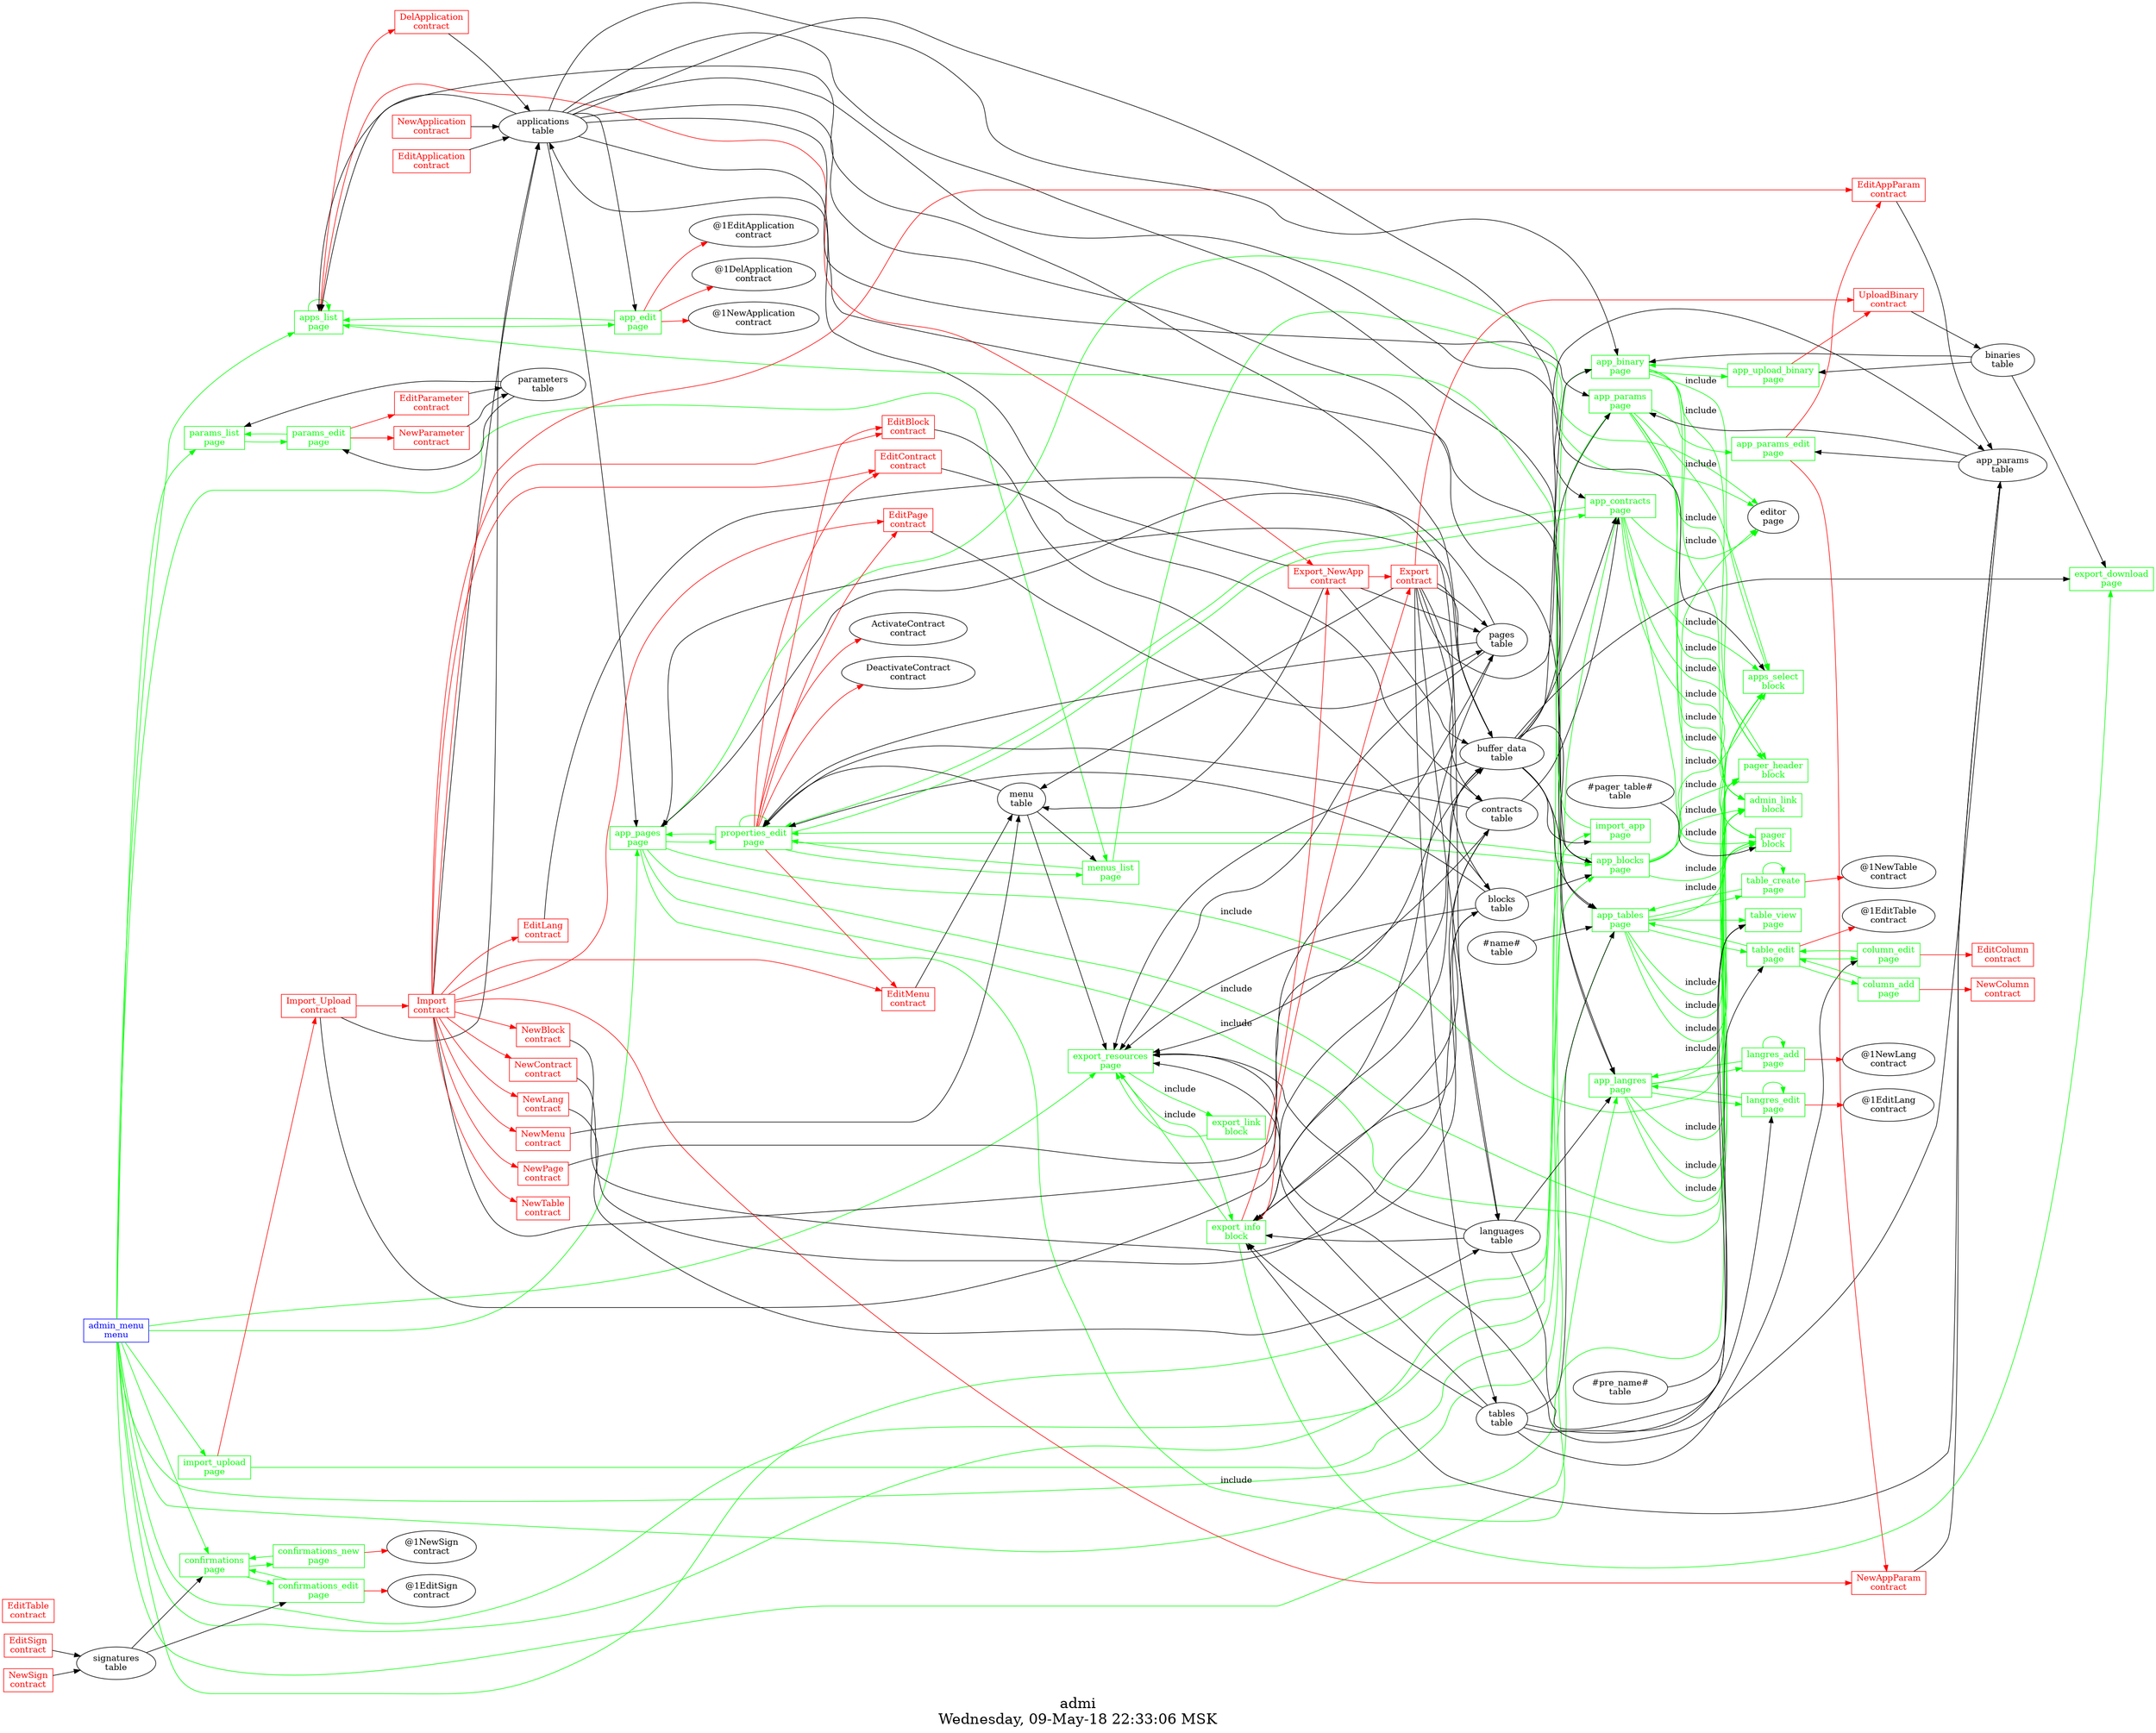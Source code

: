 digraph G {
graph [
  fontsize="24";
  label="admi\nWednesday, 09-May-18 22:33:06 MSK";
  nojustify=true;
  ordering=out;
  rankdir=LR;
  size="30";
];
"admin_menu\nmenu" -> "apps_list\npage"  [ color=green ]
"admin_menu\nmenu" -> "params_list\npage"  [ color=green ]
"admin_menu\nmenu" -> "menus_list\npage"  [ color=green ]
"admin_menu\nmenu" -> "confirmations\npage"  [ color=green ]
"admin_menu\nmenu" -> "import_upload\npage"  [ color=green ]
"admin_menu\nmenu" -> "export_resources\npage"  [ color=green ]
"admin_menu\nmenu" -> "app_pages\npage"  [ color=green ]
"admin_menu\nmenu" -> "app_blocks\npage"  [ color=green ]
"admin_menu\nmenu" -> "app_tables\npage"  [ color=green ]
"admin_menu\nmenu" -> "app_contracts\npage"  [ color=green ]
"admin_menu\nmenu" -> "app_params\npage"  [ color=green ]
"admin_menu\nmenu" -> "app_langres\npage"  [ color=green ]
"admin_menu\nmenu" -> "app_binary\npage"  [ color=green ]
"admin_menu\nmenu" [color=blue, fontcolor=blue, group=menus, shape=record];
"buffer_data\ntable" -> "app_binary\npage"  [ color="" ]
"applications\ntable" -> "app_binary\npage"  [ color="" ]
"binaries\ntable" -> "app_binary\npage"  [ color="" ]
"app_binary\npage" -> "app_upload_binary\npage"  [ color=green ]
"app_binary\npage" -> "apps_select\nblock"  [ color=green, label=include ]
"app_binary\npage" -> "pager_header\nblock"  [ color=green, label=include ]
"app_binary\npage" -> "admin_link\nblock"  [ color=green, label=include ]
"app_binary\npage" -> "pager\nblock"  [ color=green, label=include ]
"app_binary\npage" [color=green, fontcolor=green, group=pages, shape=record];
"buffer_data\ntable" -> "app_blocks\npage"  [ color="" ]
"applications\ntable" -> "app_blocks\npage"  [ color="" ]
"blocks\ntable" -> "app_blocks\npage"  [ color="" ]
"app_blocks\npage" -> "editor\npage"  [ color=green ]
"app_blocks\npage" -> "properties_edit\npage"  [ color=green ]
"app_blocks\npage" -> "apps_select\nblock"  [ color=green, label=include ]
"app_blocks\npage" -> "pager_header\nblock"  [ color=green, label=include ]
"app_blocks\npage" -> "admin_link\nblock"  [ color=green, label=include ]
"app_blocks\npage" -> "pager\nblock"  [ color=green, label=include ]
"app_blocks\npage" [color=green, fontcolor=green, group=pages, shape=record];
"buffer_data\ntable" -> "app_contracts\npage"  [ color="" ]
"applications\ntable" -> "app_contracts\npage"  [ color="" ]
"contracts\ntable" -> "app_contracts\npage"  [ color="" ]
"app_contracts\npage" -> "editor\npage"  [ color=green ]
"app_contracts\npage" -> "properties_edit\npage"  [ color=green ]
"app_contracts\npage" -> "apps_select\nblock"  [ color=green, label=include ]
"app_contracts\npage" -> "pager_header\nblock"  [ color=green, label=include ]
"app_contracts\npage" -> "admin_link\nblock"  [ color=green, label=include ]
"app_contracts\npage" -> "pager\nblock"  [ color=green, label=include ]
"app_contracts\npage" [color=green, fontcolor=green, group=pages, shape=record];
"app_edit\npage" -> "@1EditApplication\ncontract"  [ color=red ]
"app_edit\npage" -> "@1DelApplication\ncontract"  [ color=red ]
"app_edit\npage" -> "@1NewApplication\ncontract"  [ color=red ]
"applications\ntable" -> "app_edit\npage"  [ color="" ]
"app_edit\npage" -> "apps_list\npage"  [ color=green ]
"app_edit\npage" [color=green, fontcolor=green, group=pages, shape=record];
"buffer_data\ntable" -> "app_langres\npage"  [ color="" ]
"applications\ntable" -> "app_langres\npage"  [ color="" ]
"languages\ntable" -> "app_langres\npage"  [ color="" ]
"app_langres\npage" -> "langres_add\npage"  [ color=green ]
"app_langres\npage" -> "langres_edit\npage"  [ color=green ]
"app_langres\npage" -> "apps_select\nblock"  [ color=green, label=include ]
"app_langres\npage" -> "pager_header\nblock"  [ color=green, label=include ]
"app_langres\npage" -> "admin_link\nblock"  [ color=green, label=include ]
"app_langres\npage" -> "pager\nblock"  [ color=green, label=include ]
"app_langres\npage" [color=green, fontcolor=green, group=pages, shape=record];
"buffer_data\ntable" -> "app_pages\npage"  [ color="" ]
"applications\ntable" -> "app_pages\npage"  [ color="" ]
"pages\ntable" -> "app_pages\npage"  [ color="" ]
"app_pages\npage" -> "editor\npage"  [ color=green ]
"app_pages\npage" -> "properties_edit\npage"  [ color=green ]
"app_pages\npage" -> "apps_select\nblock"  [ color=green, label=include ]
"app_pages\npage" -> "pager_header\nblock"  [ color=green, label=include ]
"app_pages\npage" -> "admin_link\nblock"  [ color=green, label=include ]
"app_pages\npage" -> "pager\nblock"  [ color=green, label=include ]
"app_pages\npage" [color=green, fontcolor=green, group=pages, shape=record];
"buffer_data\ntable" -> "app_params\npage"  [ color="" ]
"applications\ntable" -> "app_params\npage"  [ color="" ]
"app_params\ntable" -> "app_params\npage"  [ color="" ]
"app_params\npage" -> "app_params_edit\npage"  [ color=green ]
"app_params\npage" -> "apps_select\nblock"  [ color=green, label=include ]
"app_params\npage" -> "pager_header\nblock"  [ color=green, label=include ]
"app_params\npage" -> "admin_link\nblock"  [ color=green, label=include ]
"app_params\npage" -> "pager\nblock"  [ color=green, label=include ]
"app_params\npage" [color=green, fontcolor=green, group=pages, shape=record];
"app_params_edit\npage" -> "NewAppParam\ncontract"  [ color=red ]
"app_params_edit\npage" -> "EditAppParam\ncontract"  [ color=red ]
"app_params\ntable" -> "app_params_edit\npage"  [ color="" ]
"app_params_edit\npage" [color=green, fontcolor=green, group=pages, shape=record];
"buffer_data\ntable" -> "app_tables\npage"  [ color="" ]
"applications\ntable" -> "app_tables\npage"  [ color="" ]
"tables\ntable" -> "app_tables\npage"  [ color="" ]
"#name#\ntable" -> "app_tables\npage"  [ color="" ]
"app_tables\npage" -> "table_create\npage"  [ color=green ]
"app_tables\npage" -> "table_view\npage"  [ color=green ]
"app_tables\npage" -> "table_edit\npage"  [ color=green ]
"app_tables\npage" -> "apps_select\nblock"  [ color=green, label=include ]
"app_tables\npage" -> "pager_header\nblock"  [ color=green, label=include ]
"app_tables\npage" -> "admin_link\nblock"  [ color=green, label=include ]
"app_tables\npage" -> "pager\nblock"  [ color=green, label=include ]
"app_tables\npage" [color=green, fontcolor=green, group=pages, shape=record];
"app_upload_binary\npage" -> "UploadBinary\ncontract"  [ color=red ]
"binaries\ntable" -> "app_upload_binary\npage"  [ color="" ]
"app_upload_binary\npage" -> "app_binary\npage"  [ color=green ]
"app_upload_binary\npage" [color=green, fontcolor=green, group=pages, shape=record];
"apps_list\npage" -> "DelApplication\ncontract"  [ color=red ]
"apps_list\npage" -> "Export_NewApp\ncontract"  [ color=red ]
"applications\ntable" -> "apps_list\npage"  [ color="" ]
"buffer_data\ntable" -> "apps_list\npage"  [ color="" ]
"apps_list\npage" -> "apps_list\npage"  [ color=green ]
"apps_list\npage" -> "app_edit\npage"  [ color=green ]
"apps_list\npage" [color=green, fontcolor=green, group=pages, shape=record];
"column_add\npage" -> "NewColumn\ncontract"  [ color=red ]
"column_add\npage" -> "table_edit\npage"  [ color=green ]
"column_add\npage" [color=green, fontcolor=green, group=pages, shape=record];
"column_edit\npage" -> "EditColumn\ncontract"  [ color=red ]
"tables\ntable" -> "column_edit\npage"  [ color="" ]
"column_edit\npage" -> "table_edit\npage"  [ color=green ]
"column_edit\npage" [color=green, fontcolor=green, group=pages, shape=record];
"signatures\ntable" -> "confirmations\npage"  [ color="" ]
"confirmations\npage" -> "confirmations_new\npage"  [ color=green ]
"confirmations\npage" -> "confirmations_edit\npage"  [ color=green ]
"confirmations\npage" [color=green, fontcolor=green, group=pages, shape=record];
"confirmations_edit\npage" -> "@1EditSign\ncontract"  [ color=red ]
"signatures\ntable" -> "confirmations_edit\npage"  [ color="" ]
"confirmations_edit\npage" -> "confirmations\npage"  [ color=green ]
"confirmations_edit\npage" [color=green, fontcolor=green, group=pages, shape=record];
"confirmations_new\npage" -> "@1NewSign\ncontract"  [ color=red ]
"confirmations_new\npage" -> "confirmations\npage"  [ color=green ]
"confirmations_new\npage" [color=green, fontcolor=green, group=pages, shape=record];
"binaries\ntable" -> "export_download\npage"  [ color="" ]
"buffer_data\ntable" -> "export_download\npage"  [ color="" ]
"export_download\npage" [color=green, fontcolor=green, group=pages, shape=record];
"buffer_data\ntable" -> "export_resources\npage"  [ color="" ]
"pages\ntable" -> "export_resources\npage"  [ color="" ]
"blocks\ntable" -> "export_resources\npage"  [ color="" ]
"menu\ntable" -> "export_resources\npage"  [ color="" ]
"app_params\ntable" -> "export_resources\npage"  [ color="" ]
"languages\ntable" -> "export_resources\npage"  [ color="" ]
"contracts\ntable" -> "export_resources\npage"  [ color="" ]
"tables\ntable" -> "export_resources\npage"  [ color="" ]
"export_resources\npage" -> "export_link\nblock"  [ color=green, label=include ]
"export_resources\npage" -> "export_info\nblock"  [ color=green, label=include ]
"export_resources\npage" [color=green, fontcolor=green, group=pages, shape=record];
"buffer_data\ntable" -> "import_app\npage"  [ color="" ]
"import_app\npage" -> "apps_list\npage"  [ color=green ]
"import_app\npage" [color=green, fontcolor=green, group=pages, shape=record];
"import_upload\npage" -> "Import_Upload\ncontract"  [ color=red ]
"import_upload\npage" -> "import_app\npage"  [ color=green ]
"import_upload\npage" [color=green, fontcolor=green, group=pages, shape=record];
"langres_add\npage" -> "@1NewLang\ncontract"  [ color=red ]
"langres_add\npage" -> "langres_add\npage"  [ color=green ]
"langres_add\npage" -> "app_langres\npage"  [ color=green ]
"langres_add\npage" [color=green, fontcolor=green, group=pages, shape=record];
"langres_edit\npage" -> "@1EditLang\ncontract"  [ color=red ]
"languages\ntable" -> "langres_edit\npage"  [ color="" ]
"langres_edit\npage" -> "langres_edit\npage"  [ color=green ]
"langres_edit\npage" -> "app_langres\npage"  [ color=green ]
"langres_edit\npage" [color=green, fontcolor=green, group=pages, shape=record];
"menu\ntable" -> "menus_list\npage"  [ color="" ]
"menus_list\npage" -> "editor\npage"  [ color=green ]
"menus_list\npage" -> "properties_edit\npage"  [ color=green ]
"menus_list\npage" [color=green, fontcolor=green, group=pages, shape=record];
"params_edit\npage" -> "EditParameter\ncontract"  [ color=red ]
"params_edit\npage" -> "NewParameter\ncontract"  [ color=red ]
"parameters\ntable" -> "params_edit\npage"  [ color="" ]
"params_edit\npage" -> "params_list\npage"  [ color=green ]
"params_edit\npage" [color=green, fontcolor=green, group=pages, shape=record];
"parameters\ntable" -> "params_list\npage"  [ color="" ]
"params_list\npage" -> "params_edit\npage"  [ color=green ]
"params_list\npage" [color=green, fontcolor=green, group=pages, shape=record];
"properties_edit\npage" -> "EditPage\ncontract"  [ color=red ]
"properties_edit\npage" -> "ActivateContract\ncontract"  [ color=red ]
"properties_edit\npage" -> "DeactivateContract\ncontract"  [ color=red ]
"properties_edit\npage" -> "EditContract\ncontract"  [ color=red ]
"properties_edit\npage" -> "EditBlock\ncontract"  [ color=red ]
"properties_edit\npage" -> "EditMenu\ncontract"  [ color=red ]
"pages\ntable" -> "properties_edit\npage"  [ color="" ]
"menu\ntable" -> "properties_edit\npage"  [ color="" ]
"contracts\ntable" -> "properties_edit\npage"  [ color="" ]
"blocks\ntable" -> "properties_edit\npage"  [ color="" ]
"properties_edit\npage" -> "app_pages\npage"  [ color=green ]
"properties_edit\npage" -> "app_contracts\npage"  [ color=green ]
"properties_edit\npage" -> "properties_edit\npage"  [ color=green ]
"properties_edit\npage" -> "app_blocks\npage"  [ color=green ]
"properties_edit\npage" -> "menus_list\npage"  [ color=green ]
"properties_edit\npage" [color=green, fontcolor=green, group=pages, shape=record];
"table_create\npage" -> "@1NewTable\ncontract"  [ color=red ]
"table_create\npage" -> "table_create\npage"  [ color=green ]
"table_create\npage" -> "app_tables\npage"  [ color=green ]
"table_create\npage" [color=green, fontcolor=green, group=pages, shape=record];
"table_edit\npage" -> "@1EditTable\ncontract"  [ color=red ]
"tables\ntable" -> "table_edit\npage"  [ color="" ]
"table_edit\npage" -> "column_edit\npage"  [ color=green ]
"table_edit\npage" -> "column_add\npage"  [ color=green ]
"table_edit\npage" -> "app_tables\npage"  [ color=green ]
"table_edit\npage" [color=green, fontcolor=green, group=pages, shape=record];
"tables\ntable" -> "table_view\npage"  [ color="" ]
"#pre_name#\ntable" -> "table_view\npage"  [ color="" ]
"table_view\npage" [color=green, fontcolor=green, group=pages, shape=record];
"admin_link\nblock" [color=green, fontcolor=green, group=blocks, shape=record];
"applications\ntable" -> "apps_select\nblock"  [ color="" ]
"apps_select\nblock" [color=green, fontcolor=green, group=blocks, shape=record];
"export_info\nblock" -> "Export_NewApp\ncontract"  [ color=red ]
"export_info\nblock" -> "Export\ncontract"  [ color=red ]
"buffer_data\ntable" -> "export_info\nblock"  [ color="" ]
"pages\ntable" -> "export_info\nblock"  [ color="" ]
"blocks\ntable" -> "export_info\nblock"  [ color="" ]
"app_params\ntable" -> "export_info\nblock"  [ color="" ]
"languages\ntable" -> "export_info\nblock"  [ color="" ]
"contracts\ntable" -> "export_info\nblock"  [ color="" ]
"tables\ntable" -> "export_info\nblock"  [ color="" ]
"export_info\nblock" -> "export_resources\npage"  [ color=green ]
"export_info\nblock" -> "export_download\npage"  [ color=green ]
"export_info\nblock" [color=green, fontcolor=green, group=blocks, shape=record];
"export_link\nblock" -> "export_resources\npage"  [ color=green ]
"export_link\nblock" [color=green, fontcolor=green, group=blocks, shape=record];
"#pager_table#\ntable" -> "pager\nblock"  [ color="" ]
"pager\nblock" [color=green, fontcolor=green, group=blocks, shape=record];
"pager_header\nblock" [color=green, fontcolor=green, group=blocks, shape=record];
"DelApplication\ncontract" -> "applications\ntable"  [ color="" ]
"DelApplication\ncontract" [color=red, fontcolor=red, group=contracts, shape=record];
"EditAppParam\ncontract" -> "app_params\ntable"  [ color="" ]
"EditAppParam\ncontract" [color=red, fontcolor=red, group=contracts, shape=record];
"EditApplication\ncontract" -> "applications\ntable"  [ color="" ]
"EditApplication\ncontract" [color=red, fontcolor=red, group=contracts, shape=record];
"EditBlock\ncontract" -> "blocks\ntable"  [ color="" ]
"EditBlock\ncontract" [color=red, fontcolor=red, group=contracts, shape=record];
"EditColumn\ncontract" [color=red, fontcolor=red, group=contracts, shape=record];
"EditContract\ncontract" -> "contracts\ntable"  [ color="" ]
"EditContract\ncontract" [color=red, fontcolor=red, group=contracts, shape=record];
"EditLang\ncontract" -> "languages\ntable"  [ color="" ]
"EditLang\ncontract" [color=red, fontcolor=red, group=contracts, shape=record];
"EditMenu\ncontract" -> "menu\ntable"  [ color="" ]
"EditMenu\ncontract" [color=red, fontcolor=red, group=contracts, shape=record];
"EditPage\ncontract" -> "pages\ntable"  [ color="" ]
"EditPage\ncontract" [color=red, fontcolor=red, group=contracts, shape=record];
"EditParameter\ncontract" -> "parameters\ntable"  [ color="" ]
"EditParameter\ncontract" [color=red, fontcolor=red, group=contracts, shape=record];
"EditSign\ncontract" -> "signatures\ntable"  [ color="" ]
"EditSign\ncontract" [color=red, fontcolor=red, group=contracts, shape=record];
"EditTable\ncontract" [color=red, fontcolor=red, group=contracts, shape=record];
"Export\ncontract" -> "UploadBinary\ncontract"  [ color=red ]
"Export\ncontract" -> "buffer_data\ntable"  [ color="" ]
"Export\ncontract" -> "pages\ntable"  [ color="" ]
"Export\ncontract" -> "menu\ntable"  [ color="" ]
"Export\ncontract" -> "contracts\ntable"  [ color="" ]
"Export\ncontract" -> "blocks\ntable"  [ color="" ]
"Export\ncontract" -> "languages\ntable"  [ color="" ]
"Export\ncontract" -> "app_params\ntable"  [ color="" ]
"Export\ncontract" -> "tables\ntable"  [ color="" ]
"Export\ncontract" [color=red, fontcolor=red, group=contracts, shape=record];
"Export_NewApp\ncontract" -> "Export\ncontract"  [ color=red ]
"Export_NewApp\ncontract" -> "applications\ntable"  [ color="" ]
"Export_NewApp\ncontract" -> "pages\ntable"  [ color="" ]
"Export_NewApp\ncontract" -> "menu\ntable"  [ color="" ]
"Export_NewApp\ncontract" -> "buffer_data\ntable"  [ color="" ]
"Export_NewApp\ncontract" [color=red, fontcolor=red, group=contracts, shape=record];
"Import\ncontract" -> "EditAppParam\ncontract"  [ color=red ]
"Import\ncontract" -> "EditBlock\ncontract"  [ color=red ]
"Import\ncontract" -> "EditContract\ncontract"  [ color=red ]
"Import\ncontract" -> "EditLang\ncontract"  [ color=red ]
"Import\ncontract" -> "EditMenu\ncontract"  [ color=red ]
"Import\ncontract" -> "EditPage\ncontract"  [ color=red ]
"Import\ncontract" -> "NewAppParam\ncontract"  [ color=red ]
"Import\ncontract" -> "NewBlock\ncontract"  [ color=red ]
"Import\ncontract" -> "NewContract\ncontract"  [ color=red ]
"Import\ncontract" -> "NewLang\ncontract"  [ color=red ]
"Import\ncontract" -> "NewMenu\ncontract"  [ color=red ]
"Import\ncontract" -> "NewPage\ncontract"  [ color=red ]
"Import\ncontract" -> "NewTable\ncontract"  [ color=red ]
"Import\ncontract" -> "buffer_data\ntable"  [ color="" ]
"Import\ncontract" -> "applications\ntable"  [ color="" ]
"Import\ncontract" [color=red, fontcolor=red, group=contracts, shape=record];
"Import_Upload\ncontract" -> "Import\ncontract"  [ color=red ]
"Import_Upload\ncontract" -> "buffer_data\ntable"  [ color="" ]
"Import_Upload\ncontract" -> "applications\ntable"  [ color="" ]
"Import_Upload\ncontract" [color=red, fontcolor=red, group=contracts, shape=record];
"NewAppParam\ncontract" -> "app_params\ntable"  [ color="" ]
"NewAppParam\ncontract" [color=red, fontcolor=red, group=contracts, shape=record];
"NewApplication\ncontract" -> "applications\ntable"  [ color="" ]
"NewApplication\ncontract" [color=red, fontcolor=red, group=contracts, shape=record];
"NewBlock\ncontract" -> "blocks\ntable"  [ color="" ]
"NewBlock\ncontract" [color=red, fontcolor=red, group=contracts, shape=record];
"NewColumn\ncontract" [color=red, fontcolor=red, group=contracts, shape=record];
"NewContract\ncontract" -> "contracts\ntable"  [ color="" ]
"NewContract\ncontract" [color=red, fontcolor=red, group=contracts, shape=record];
"NewLang\ncontract" -> "languages\ntable"  [ color="" ]
"NewLang\ncontract" [color=red, fontcolor=red, group=contracts, shape=record];
"NewMenu\ncontract" -> "menu\ntable"  [ color="" ]
"NewMenu\ncontract" [color=red, fontcolor=red, group=contracts, shape=record];
"NewPage\ncontract" -> "pages\ntable"  [ color="" ]
"NewPage\ncontract" [color=red, fontcolor=red, group=contracts, shape=record];
"NewParameter\ncontract" -> "parameters\ntable"  [ color="" ]
"NewParameter\ncontract" [color=red, fontcolor=red, group=contracts, shape=record];
"NewSign\ncontract" -> "signatures\ntable"  [ color="" ]
"NewSign\ncontract" [color=red, fontcolor=red, group=contracts, shape=record];
"NewTable\ncontract" [color=red, fontcolor=red, group=contracts, shape=record];
"UploadBinary\ncontract" -> "binaries\ntable"  [ color="" ]
"UploadBinary\ncontract" [color=red, fontcolor=red, group=contracts, shape=record];
"buffer_data\ntable" [color="", fontcolor="", group=tables, shape=""];
}
